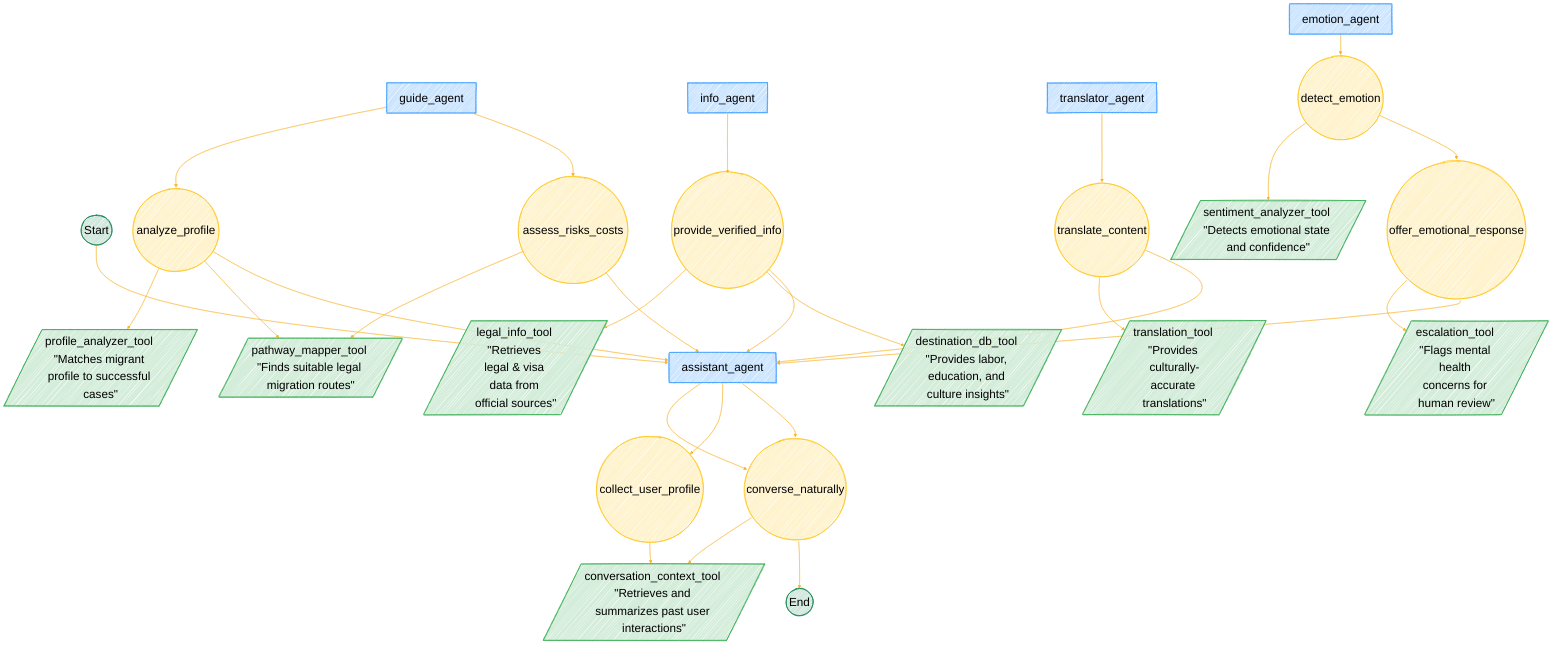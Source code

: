 ---
config:
  look: handDrawn
  theme: neutral
---

%%{
  init: {
    'theme': 'neutral',
    'themeVariables': {
      'primaryColor': '#BB2528',
      'primaryTextColor': '#fff',
      'primaryBorderColor': '#7C0000',
      'lineColor': '#F8B229',
      'secondaryColor': '#006100',
      'tertiaryColor': '#fff',
      'fontSize': '28px'
    }
  }
}%%
flowchart TD
  %% Styles
  classDef startEndStyle fill:#d1e7dd,stroke:#198754,stroke-width:2px
  classDef agentStyle fill:#cce5ff,stroke:#3399ff,stroke-width:1.5px
  classDef taskStyle fill:#fff3cd,stroke:#ffc107,stroke-width:1.5px
  classDef toolStyle fill:#d4edda,stroke:#28a745,stroke-width:1.5px

  %% Start/End
  START((Start)):::startEndStyle
  END((End)):::startEndStyle

  %% Agents (Rectangles)
  A1["assistant_agent"]:::agentStyle
  A2["guide_agent"]:::agentStyle
  A3["info_agent"]:::agentStyle
  A4["emotion_agent"]:::agentStyle
  A5["translator_agent"]:::agentStyle

  %% Tasks (Circles)
  T1((collect_user_profile)):::taskStyle
  T2((analyze_profile)):::taskStyle
  T3((provide_verified_info)):::taskStyle
  T4((assess_risks_costs)):::taskStyle
  T5((detect_emotion)):::taskStyle
  T6((offer_emotional_response)):::taskStyle
  T7((translate_content)):::taskStyle
  T8((converse_naturally)):::taskStyle

  %% Tools (Parallelograms with Descriptive Labels)
  TOOL1[/conversation_context_tool "Retrieves and summarizes past user interactions"/]:::toolStyle
  TOOL2[/profile_analyzer_tool "Matches migrant profile to successful cases"/]:::toolStyle
  TOOL3[/pathway_mapper_tool "Finds suitable legal migration routes"/]:::toolStyle
  TOOL4[/legal_info_tool "Retrieves legal & visa data from official sources"/]:::toolStyle
  TOOL5[/destination_db_tool "Provides labor, education, and culture insights"/]:::toolStyle
  TOOL6[/sentiment_analyzer_tool "Detects emotional state and confidence"/]:::toolStyle
  TOOL7[/escalation_tool "Flags mental health concerns for human review"/]:::toolStyle
  TOOL8[/translation_tool "Provides culturally-accurate translations"/]:::toolStyle

  %% Flow
  START --> A1
  A1 --> T8
  T8 --> TOOL1

  A5 --> T7
  T7 --> TOOL8
  T7 --> A1

  A1 --> T1
  T1 --> TOOL1

  A4 --> T5
  T5 --> TOOL6
  T5 --> T6
  T6 --> TOOL7
  T6 --> A1

  A2 --> T2
  T2 --> TOOL2
  T2 --> TOOL3

  A3 --> T3
  T3 --> TOOL4
  T3 --> TOOL5

  A2 --> T4
  T4 --> TOOL3

  T2 --> A1
  T3 --> A1
  T4 --> A1

  A1 --> T8
  T8 --> END